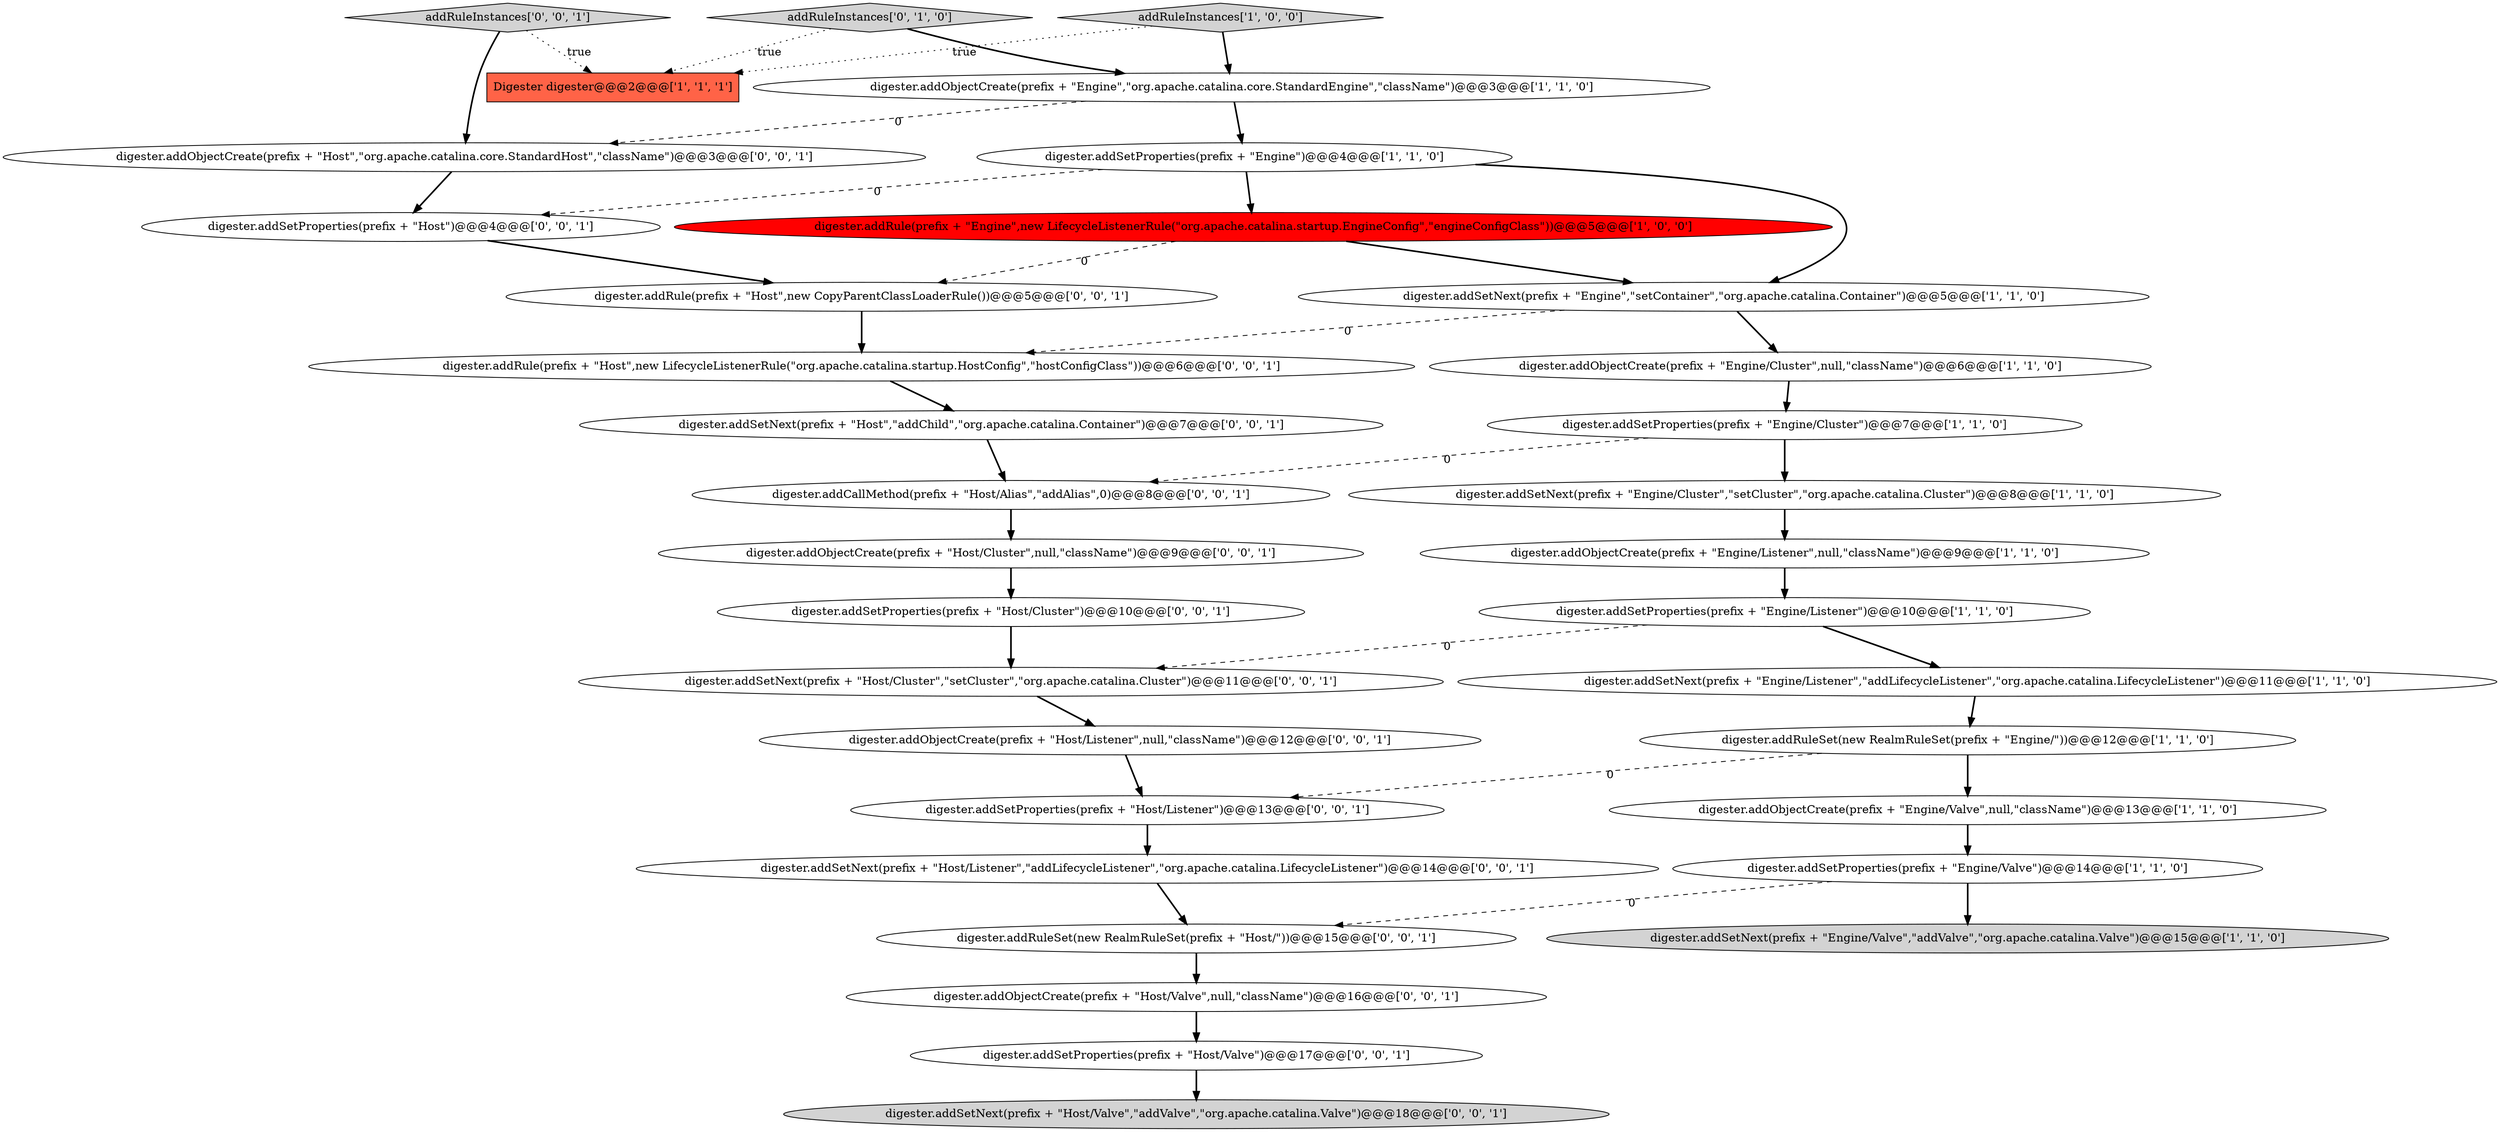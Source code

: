 digraph {
30 [style = filled, label = "digester.addRuleSet(new RealmRuleSet(prefix + \"Host/\"))@@@15@@@['0', '0', '1']", fillcolor = white, shape = ellipse image = "AAA0AAABBB3BBB"];
11 [style = filled, label = "digester.addSetNext(prefix + \"Engine/Valve\",\"addValve\",\"org.apache.catalina.Valve\")@@@15@@@['1', '1', '0']", fillcolor = lightgray, shape = ellipse image = "AAA0AAABBB1BBB"];
25 [style = filled, label = "digester.addSetNext(prefix + \"Host\",\"addChild\",\"org.apache.catalina.Container\")@@@7@@@['0', '0', '1']", fillcolor = white, shape = ellipse image = "AAA0AAABBB3BBB"];
0 [style = filled, label = "digester.addObjectCreate(prefix + \"Engine/Valve\",null,\"className\")@@@13@@@['1', '1', '0']", fillcolor = white, shape = ellipse image = "AAA0AAABBB1BBB"];
9 [style = filled, label = "digester.addSetProperties(prefix + \"Engine\")@@@4@@@['1', '1', '0']", fillcolor = white, shape = ellipse image = "AAA0AAABBB1BBB"];
17 [style = filled, label = "digester.addSetNext(prefix + \"Host/Valve\",\"addValve\",\"org.apache.catalina.Valve\")@@@18@@@['0', '0', '1']", fillcolor = lightgray, shape = ellipse image = "AAA0AAABBB3BBB"];
21 [style = filled, label = "digester.addObjectCreate(prefix + \"Host\",\"org.apache.catalina.core.StandardHost\",\"className\")@@@3@@@['0', '0', '1']", fillcolor = white, shape = ellipse image = "AAA0AAABBB3BBB"];
5 [style = filled, label = "addRuleInstances['1', '0', '0']", fillcolor = lightgray, shape = diamond image = "AAA0AAABBB1BBB"];
32 [style = filled, label = "digester.addSetProperties(prefix + \"Host/Cluster\")@@@10@@@['0', '0', '1']", fillcolor = white, shape = ellipse image = "AAA0AAABBB3BBB"];
27 [style = filled, label = "digester.addSetNext(prefix + \"Host/Cluster\",\"setCluster\",\"org.apache.catalina.Cluster\")@@@11@@@['0', '0', '1']", fillcolor = white, shape = ellipse image = "AAA0AAABBB3BBB"];
23 [style = filled, label = "addRuleInstances['0', '0', '1']", fillcolor = lightgray, shape = diamond image = "AAA0AAABBB3BBB"];
2 [style = filled, label = "Digester digester@@@2@@@['1', '1', '1']", fillcolor = tomato, shape = box image = "AAA0AAABBB1BBB"];
28 [style = filled, label = "digester.addSetProperties(prefix + \"Host/Valve\")@@@17@@@['0', '0', '1']", fillcolor = white, shape = ellipse image = "AAA0AAABBB3BBB"];
1 [style = filled, label = "digester.addObjectCreate(prefix + \"Engine\",\"org.apache.catalina.core.StandardEngine\",\"className\")@@@3@@@['1', '1', '0']", fillcolor = white, shape = ellipse image = "AAA0AAABBB1BBB"];
3 [style = filled, label = "digester.addSetNext(prefix + \"Engine/Listener\",\"addLifecycleListener\",\"org.apache.catalina.LifecycleListener\")@@@11@@@['1', '1', '0']", fillcolor = white, shape = ellipse image = "AAA0AAABBB1BBB"];
19 [style = filled, label = "digester.addSetNext(prefix + \"Host/Listener\",\"addLifecycleListener\",\"org.apache.catalina.LifecycleListener\")@@@14@@@['0', '0', '1']", fillcolor = white, shape = ellipse image = "AAA0AAABBB3BBB"];
18 [style = filled, label = "digester.addRule(prefix + \"Host\",new CopyParentClassLoaderRule())@@@5@@@['0', '0', '1']", fillcolor = white, shape = ellipse image = "AAA0AAABBB3BBB"];
33 [style = filled, label = "digester.addObjectCreate(prefix + \"Host/Valve\",null,\"className\")@@@16@@@['0', '0', '1']", fillcolor = white, shape = ellipse image = "AAA0AAABBB3BBB"];
4 [style = filled, label = "digester.addObjectCreate(prefix + \"Engine/Listener\",null,\"className\")@@@9@@@['1', '1', '0']", fillcolor = white, shape = ellipse image = "AAA0AAABBB1BBB"];
16 [style = filled, label = "addRuleInstances['0', '1', '0']", fillcolor = lightgray, shape = diamond image = "AAA0AAABBB2BBB"];
20 [style = filled, label = "digester.addObjectCreate(prefix + \"Host/Cluster\",null,\"className\")@@@9@@@['0', '0', '1']", fillcolor = white, shape = ellipse image = "AAA0AAABBB3BBB"];
24 [style = filled, label = "digester.addSetProperties(prefix + \"Host\")@@@4@@@['0', '0', '1']", fillcolor = white, shape = ellipse image = "AAA0AAABBB3BBB"];
15 [style = filled, label = "digester.addSetProperties(prefix + \"Engine/Cluster\")@@@7@@@['1', '1', '0']", fillcolor = white, shape = ellipse image = "AAA0AAABBB1BBB"];
26 [style = filled, label = "digester.addSetProperties(prefix + \"Host/Listener\")@@@13@@@['0', '0', '1']", fillcolor = white, shape = ellipse image = "AAA0AAABBB3BBB"];
6 [style = filled, label = "digester.addRule(prefix + \"Engine\",new LifecycleListenerRule(\"org.apache.catalina.startup.EngineConfig\",\"engineConfigClass\"))@@@5@@@['1', '0', '0']", fillcolor = red, shape = ellipse image = "AAA1AAABBB1BBB"];
31 [style = filled, label = "digester.addRule(prefix + \"Host\",new LifecycleListenerRule(\"org.apache.catalina.startup.HostConfig\",\"hostConfigClass\"))@@@6@@@['0', '0', '1']", fillcolor = white, shape = ellipse image = "AAA0AAABBB3BBB"];
10 [style = filled, label = "digester.addSetProperties(prefix + \"Engine/Valve\")@@@14@@@['1', '1', '0']", fillcolor = white, shape = ellipse image = "AAA0AAABBB1BBB"];
8 [style = filled, label = "digester.addSetProperties(prefix + \"Engine/Listener\")@@@10@@@['1', '1', '0']", fillcolor = white, shape = ellipse image = "AAA0AAABBB1BBB"];
12 [style = filled, label = "digester.addObjectCreate(prefix + \"Engine/Cluster\",null,\"className\")@@@6@@@['1', '1', '0']", fillcolor = white, shape = ellipse image = "AAA0AAABBB1BBB"];
22 [style = filled, label = "digester.addCallMethod(prefix + \"Host/Alias\",\"addAlias\",0)@@@8@@@['0', '0', '1']", fillcolor = white, shape = ellipse image = "AAA0AAABBB3BBB"];
13 [style = filled, label = "digester.addSetNext(prefix + \"Engine/Cluster\",\"setCluster\",\"org.apache.catalina.Cluster\")@@@8@@@['1', '1', '0']", fillcolor = white, shape = ellipse image = "AAA0AAABBB1BBB"];
7 [style = filled, label = "digester.addSetNext(prefix + \"Engine\",\"setContainer\",\"org.apache.catalina.Container\")@@@5@@@['1', '1', '0']", fillcolor = white, shape = ellipse image = "AAA0AAABBB1BBB"];
29 [style = filled, label = "digester.addObjectCreate(prefix + \"Host/Listener\",null,\"className\")@@@12@@@['0', '0', '1']", fillcolor = white, shape = ellipse image = "AAA0AAABBB3BBB"];
14 [style = filled, label = "digester.addRuleSet(new RealmRuleSet(prefix + \"Engine/\"))@@@12@@@['1', '1', '0']", fillcolor = white, shape = ellipse image = "AAA0AAABBB1BBB"];
18->31 [style = bold, label=""];
15->13 [style = bold, label=""];
31->25 [style = bold, label=""];
16->2 [style = dotted, label="true"];
7->31 [style = dashed, label="0"];
30->33 [style = bold, label=""];
25->22 [style = bold, label=""];
9->24 [style = dashed, label="0"];
7->12 [style = bold, label=""];
33->28 [style = bold, label=""];
3->14 [style = bold, label=""];
8->3 [style = bold, label=""];
12->15 [style = bold, label=""];
20->32 [style = bold, label=""];
32->27 [style = bold, label=""];
21->24 [style = bold, label=""];
1->21 [style = dashed, label="0"];
9->7 [style = bold, label=""];
26->19 [style = bold, label=""];
24->18 [style = bold, label=""];
23->2 [style = dotted, label="true"];
15->22 [style = dashed, label="0"];
1->9 [style = bold, label=""];
14->26 [style = dashed, label="0"];
9->6 [style = bold, label=""];
29->26 [style = bold, label=""];
6->18 [style = dashed, label="0"];
5->1 [style = bold, label=""];
0->10 [style = bold, label=""];
10->30 [style = dashed, label="0"];
14->0 [style = bold, label=""];
22->20 [style = bold, label=""];
16->1 [style = bold, label=""];
23->21 [style = bold, label=""];
19->30 [style = bold, label=""];
28->17 [style = bold, label=""];
4->8 [style = bold, label=""];
8->27 [style = dashed, label="0"];
27->29 [style = bold, label=""];
6->7 [style = bold, label=""];
13->4 [style = bold, label=""];
5->2 [style = dotted, label="true"];
10->11 [style = bold, label=""];
}
